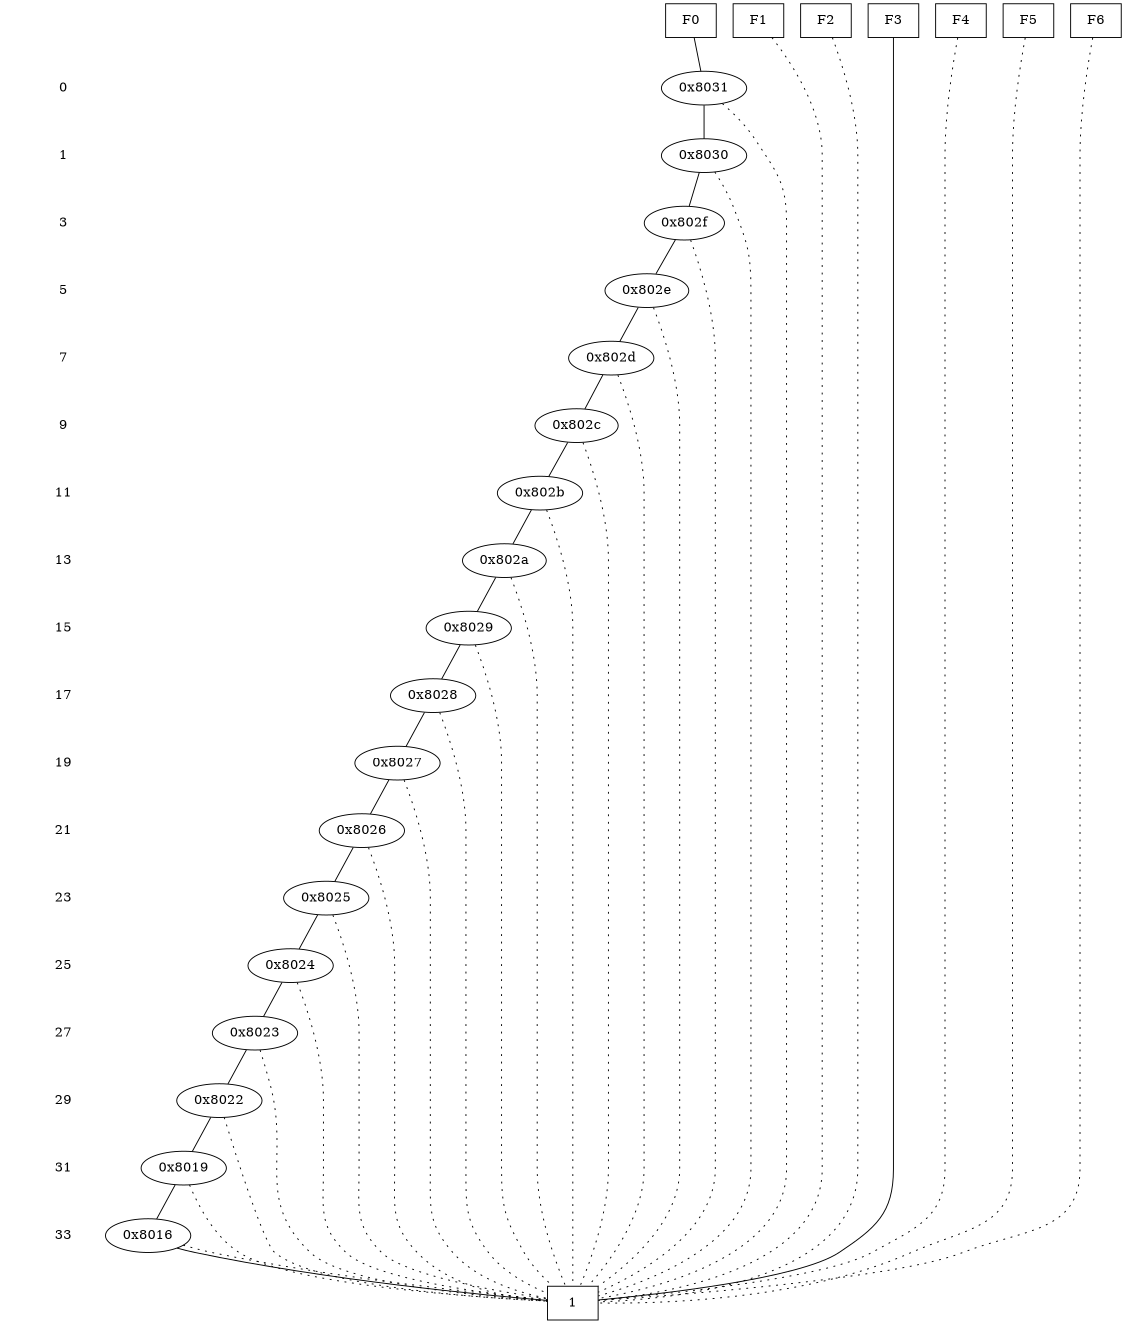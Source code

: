 digraph "DD" {
size = "7.5,10"
center = true;
edge [dir = none];
{ node [shape = plaintext];
  edge [style = invis];
  "CONST NODES" [style = invis];
" 0 " -> " 1 " -> " 3 " -> " 5 " -> " 7 " -> " 9 " -> " 11 " -> " 13 " -> " 15 " -> " 17 " -> " 19 " -> " 21 " -> " 23 " -> " 25 " -> " 27 " -> " 29 " -> " 31 " -> " 33 " -> "CONST NODES"; 
}
{ rank = same; node [shape = box]; edge [style = invis];
"F0" -> "F1" -> "F2" -> "F3" -> "F4" -> "F5" -> "F6"; }
{ rank = same; " 0 ";
"0x8031";
}
{ rank = same; " 1 ";
"0x8030";
}
{ rank = same; " 3 ";
"0x802f";
}
{ rank = same; " 5 ";
"0x802e";
}
{ rank = same; " 7 ";
"0x802d";
}
{ rank = same; " 9 ";
"0x802c";
}
{ rank = same; " 11 ";
"0x802b";
}
{ rank = same; " 13 ";
"0x802a";
}
{ rank = same; " 15 ";
"0x8029";
}
{ rank = same; " 17 ";
"0x8028";
}
{ rank = same; " 19 ";
"0x8027";
}
{ rank = same; " 21 ";
"0x8026";
}
{ rank = same; " 23 ";
"0x8025";
}
{ rank = same; " 25 ";
"0x8024";
}
{ rank = same; " 27 ";
"0x8023";
}
{ rank = same; " 29 ";
"0x8022";
}
{ rank = same; " 31 ";
"0x8019";
}
{ rank = same; " 33 ";
"0x8016";
}
{ rank = same; "CONST NODES";
{ node [shape = box]; "0x7ff1";
}
}
"F0" -> "0x8031" [style = solid];
"F1" -> "0x7ff1" [style = dotted];
"F2" -> "0x7ff1" [style = dotted];
"F3" -> "0x7ff1" [style = solid];
"F4" -> "0x7ff1" [style = dotted];
"F5" -> "0x7ff1" [style = dotted];
"F6" -> "0x7ff1" [style = dotted];
"0x8031" -> "0x8030";
"0x8031" -> "0x7ff1" [style = dotted];
"0x8030" -> "0x802f";
"0x8030" -> "0x7ff1" [style = dotted];
"0x802f" -> "0x802e";
"0x802f" -> "0x7ff1" [style = dotted];
"0x802e" -> "0x802d";
"0x802e" -> "0x7ff1" [style = dotted];
"0x802d" -> "0x802c";
"0x802d" -> "0x7ff1" [style = dotted];
"0x802c" -> "0x802b";
"0x802c" -> "0x7ff1" [style = dotted];
"0x802b" -> "0x802a";
"0x802b" -> "0x7ff1" [style = dotted];
"0x802a" -> "0x8029";
"0x802a" -> "0x7ff1" [style = dotted];
"0x8029" -> "0x8028";
"0x8029" -> "0x7ff1" [style = dotted];
"0x8028" -> "0x8027";
"0x8028" -> "0x7ff1" [style = dotted];
"0x8027" -> "0x8026";
"0x8027" -> "0x7ff1" [style = dotted];
"0x8026" -> "0x8025";
"0x8026" -> "0x7ff1" [style = dotted];
"0x8025" -> "0x8024";
"0x8025" -> "0x7ff1" [style = dotted];
"0x8024" -> "0x8023";
"0x8024" -> "0x7ff1" [style = dotted];
"0x8023" -> "0x8022";
"0x8023" -> "0x7ff1" [style = dotted];
"0x8022" -> "0x8019";
"0x8022" -> "0x7ff1" [style = dotted];
"0x8019" -> "0x8016";
"0x8019" -> "0x7ff1" [style = dotted];
"0x8016" -> "0x7ff1";
"0x8016" -> "0x7ff1" [style = dotted];
"0x7ff1" [label = "1"];
}
